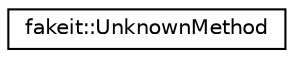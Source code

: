digraph "Graphical Class Hierarchy"
{
  edge [fontname="Helvetica",fontsize="10",labelfontname="Helvetica",labelfontsize="10"];
  node [fontname="Helvetica",fontsize="10",shape=record];
  rankdir="LR";
  Node1 [label="fakeit::UnknownMethod",height=0.2,width=0.4,color="black", fillcolor="white", style="filled",URL="$d0/d52/structfakeit_1_1UnknownMethod.html"];
}
